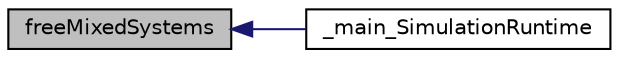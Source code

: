 digraph "freeMixedSystems"
{
  edge [fontname="Helvetica",fontsize="10",labelfontname="Helvetica",labelfontsize="10"];
  node [fontname="Helvetica",fontsize="10",shape=record];
  rankdir="LR";
  Node16 [label="freeMixedSystems",height=0.2,width=0.4,color="black", fillcolor="grey75", style="filled", fontcolor="black"];
  Node16 -> Node17 [dir="back",color="midnightblue",fontsize="10",style="solid",fontname="Helvetica"];
  Node17 [label="_main_SimulationRuntime",height=0.2,width=0.4,color="black", fillcolor="white", style="filled",URL="$d2/d86/simulation__runtime_8h.html#a764b2c042760259cd617e91d089ab16c"];
}
